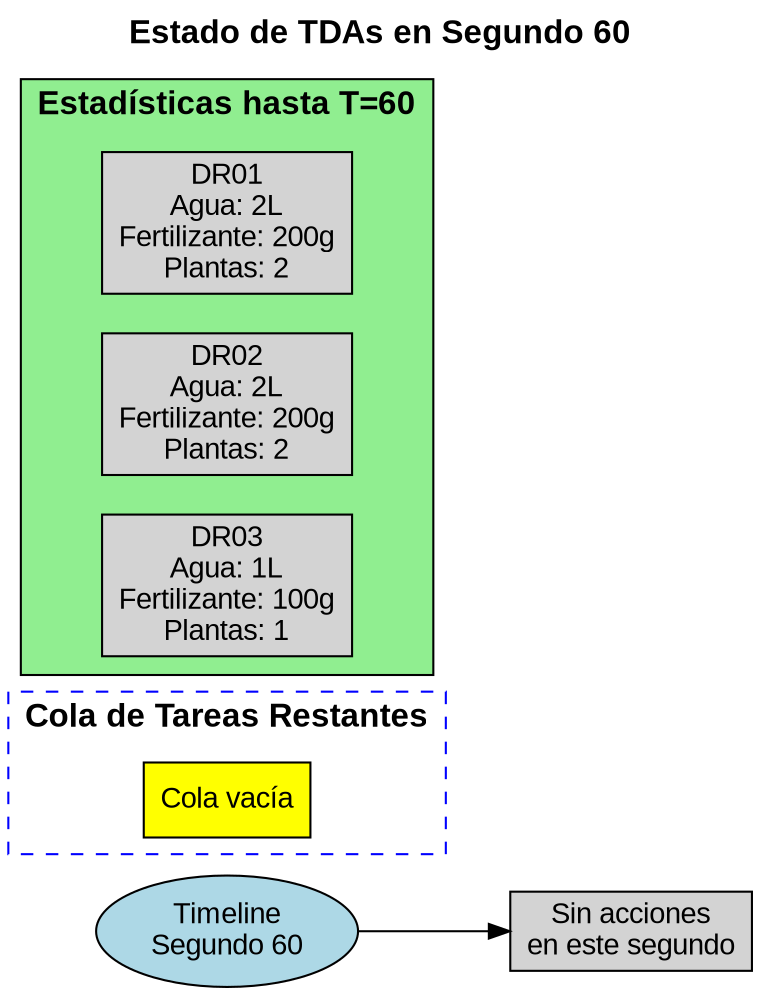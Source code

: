digraph TDA_Estado_T60 {
    rankdir=LR;
    node [shape=box, style=filled, fontname="Arial"];
    edge [fontname="Arial"];
    
    // Título
    label="Estado de TDAs en Segundo 60";
    labelloc=t;
    fontsize=16;
    fontname="Arial Bold";
    
    // Nodo principal del timeline
    timeline [label="Timeline\nSegundo 60", fillcolor="lightblue", shape=ellipse];
    
    // Nodos de acciones
    empty [label="Sin acciones\nen este segundo", fillcolor="lightgray"];
    timeline -> empty;

    // Cola del Plan de Riego
    subgraph cluster_queue {
        label="Cola de Tareas Restantes";
        style=dashed;
        color=blue;
        queue0 [label="Cola vacía", fillcolor="yellow"];
    }

    // Estadísticas Acumuladas
    subgraph cluster_stats {
        label="Estadísticas hasta T=60";
        style=filled;
        fillcolor=lightgreen;
        DR01_stats [label="DR01\nAgua: 2L\nFertilizante: 200g\nPlantas: 2", shape=record];
        DR02_stats [label="DR02\nAgua: 2L\nFertilizante: 200g\nPlantas: 2", shape=record];
        DR03_stats [label="DR03\nAgua: 1L\nFertilizante: 100g\nPlantas: 1", shape=record];
    }
}
